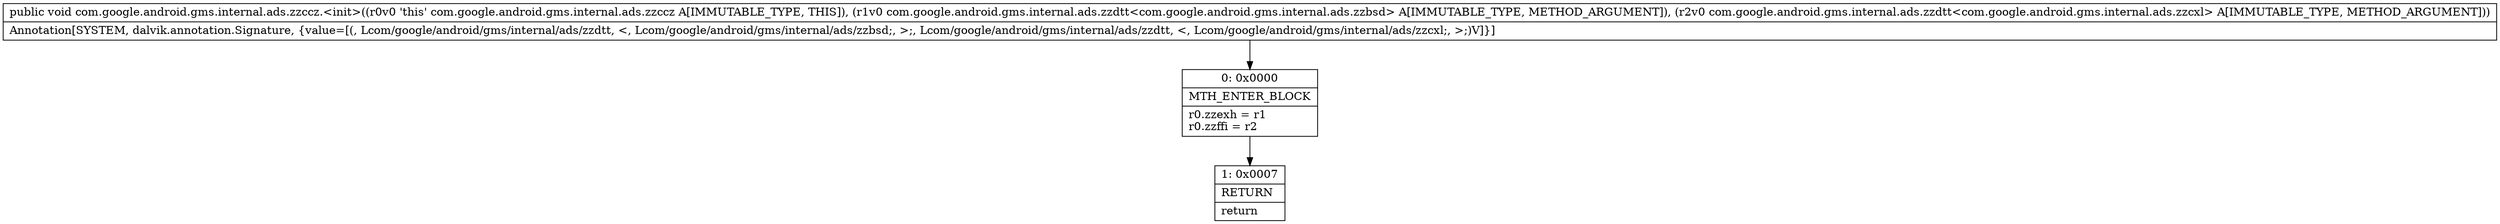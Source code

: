 digraph "CFG forcom.google.android.gms.internal.ads.zzccz.\<init\>(Lcom\/google\/android\/gms\/internal\/ads\/zzdtt;Lcom\/google\/android\/gms\/internal\/ads\/zzdtt;)V" {
Node_0 [shape=record,label="{0\:\ 0x0000|MTH_ENTER_BLOCK\l|r0.zzexh = r1\lr0.zzffi = r2\l}"];
Node_1 [shape=record,label="{1\:\ 0x0007|RETURN\l|return\l}"];
MethodNode[shape=record,label="{public void com.google.android.gms.internal.ads.zzccz.\<init\>((r0v0 'this' com.google.android.gms.internal.ads.zzccz A[IMMUTABLE_TYPE, THIS]), (r1v0 com.google.android.gms.internal.ads.zzdtt\<com.google.android.gms.internal.ads.zzbsd\> A[IMMUTABLE_TYPE, METHOD_ARGUMENT]), (r2v0 com.google.android.gms.internal.ads.zzdtt\<com.google.android.gms.internal.ads.zzcxl\> A[IMMUTABLE_TYPE, METHOD_ARGUMENT]))  | Annotation[SYSTEM, dalvik.annotation.Signature, \{value=[(, Lcom\/google\/android\/gms\/internal\/ads\/zzdtt, \<, Lcom\/google\/android\/gms\/internal\/ads\/zzbsd;, \>;, Lcom\/google\/android\/gms\/internal\/ads\/zzdtt, \<, Lcom\/google\/android\/gms\/internal\/ads\/zzcxl;, \>;)V]\}]\l}"];
MethodNode -> Node_0;
Node_0 -> Node_1;
}

